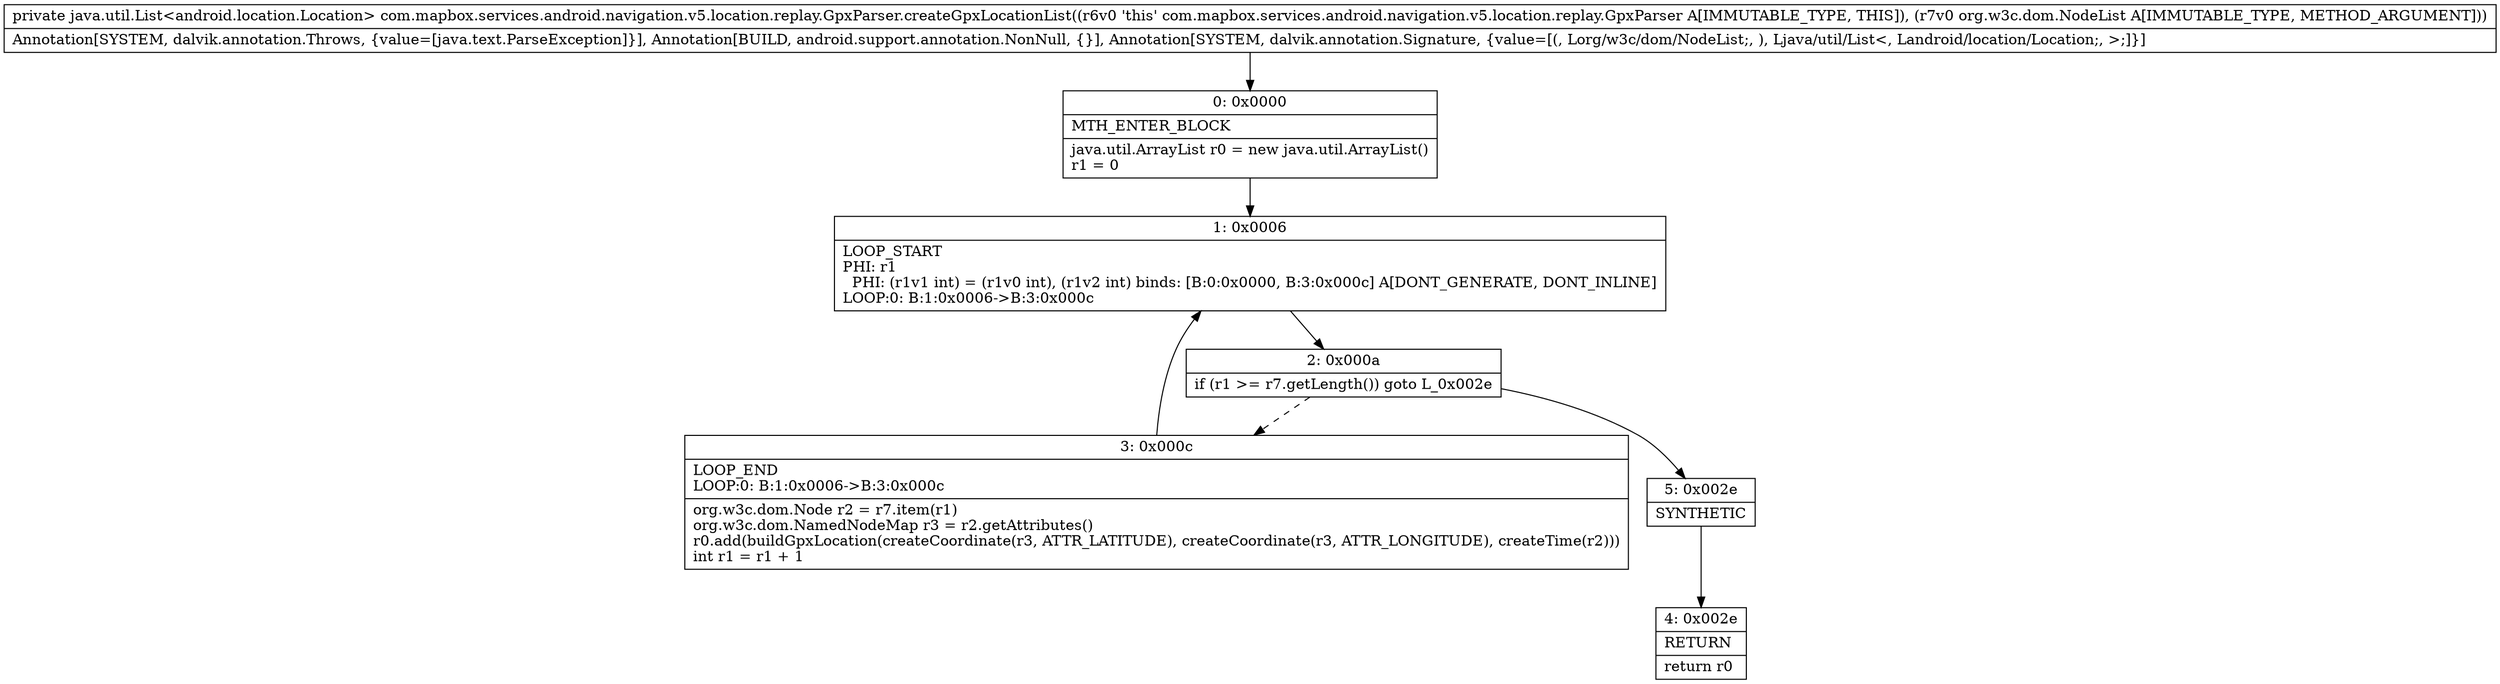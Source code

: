 digraph "CFG forcom.mapbox.services.android.navigation.v5.location.replay.GpxParser.createGpxLocationList(Lorg\/w3c\/dom\/NodeList;)Ljava\/util\/List;" {
Node_0 [shape=record,label="{0\:\ 0x0000|MTH_ENTER_BLOCK\l|java.util.ArrayList r0 = new java.util.ArrayList()\lr1 = 0\l}"];
Node_1 [shape=record,label="{1\:\ 0x0006|LOOP_START\lPHI: r1 \l  PHI: (r1v1 int) = (r1v0 int), (r1v2 int) binds: [B:0:0x0000, B:3:0x000c] A[DONT_GENERATE, DONT_INLINE]\lLOOP:0: B:1:0x0006\-\>B:3:0x000c\l}"];
Node_2 [shape=record,label="{2\:\ 0x000a|if (r1 \>= r7.getLength()) goto L_0x002e\l}"];
Node_3 [shape=record,label="{3\:\ 0x000c|LOOP_END\lLOOP:0: B:1:0x0006\-\>B:3:0x000c\l|org.w3c.dom.Node r2 = r7.item(r1)\lorg.w3c.dom.NamedNodeMap r3 = r2.getAttributes()\lr0.add(buildGpxLocation(createCoordinate(r3, ATTR_LATITUDE), createCoordinate(r3, ATTR_LONGITUDE), createTime(r2)))\lint r1 = r1 + 1\l}"];
Node_4 [shape=record,label="{4\:\ 0x002e|RETURN\l|return r0\l}"];
Node_5 [shape=record,label="{5\:\ 0x002e|SYNTHETIC\l}"];
MethodNode[shape=record,label="{private java.util.List\<android.location.Location\> com.mapbox.services.android.navigation.v5.location.replay.GpxParser.createGpxLocationList((r6v0 'this' com.mapbox.services.android.navigation.v5.location.replay.GpxParser A[IMMUTABLE_TYPE, THIS]), (r7v0 org.w3c.dom.NodeList A[IMMUTABLE_TYPE, METHOD_ARGUMENT]))  | Annotation[SYSTEM, dalvik.annotation.Throws, \{value=[java.text.ParseException]\}], Annotation[BUILD, android.support.annotation.NonNull, \{\}], Annotation[SYSTEM, dalvik.annotation.Signature, \{value=[(, Lorg\/w3c\/dom\/NodeList;, ), Ljava\/util\/List\<, Landroid\/location\/Location;, \>;]\}]\l}"];
MethodNode -> Node_0;
Node_0 -> Node_1;
Node_1 -> Node_2;
Node_2 -> Node_3[style=dashed];
Node_2 -> Node_5;
Node_3 -> Node_1;
Node_5 -> Node_4;
}

